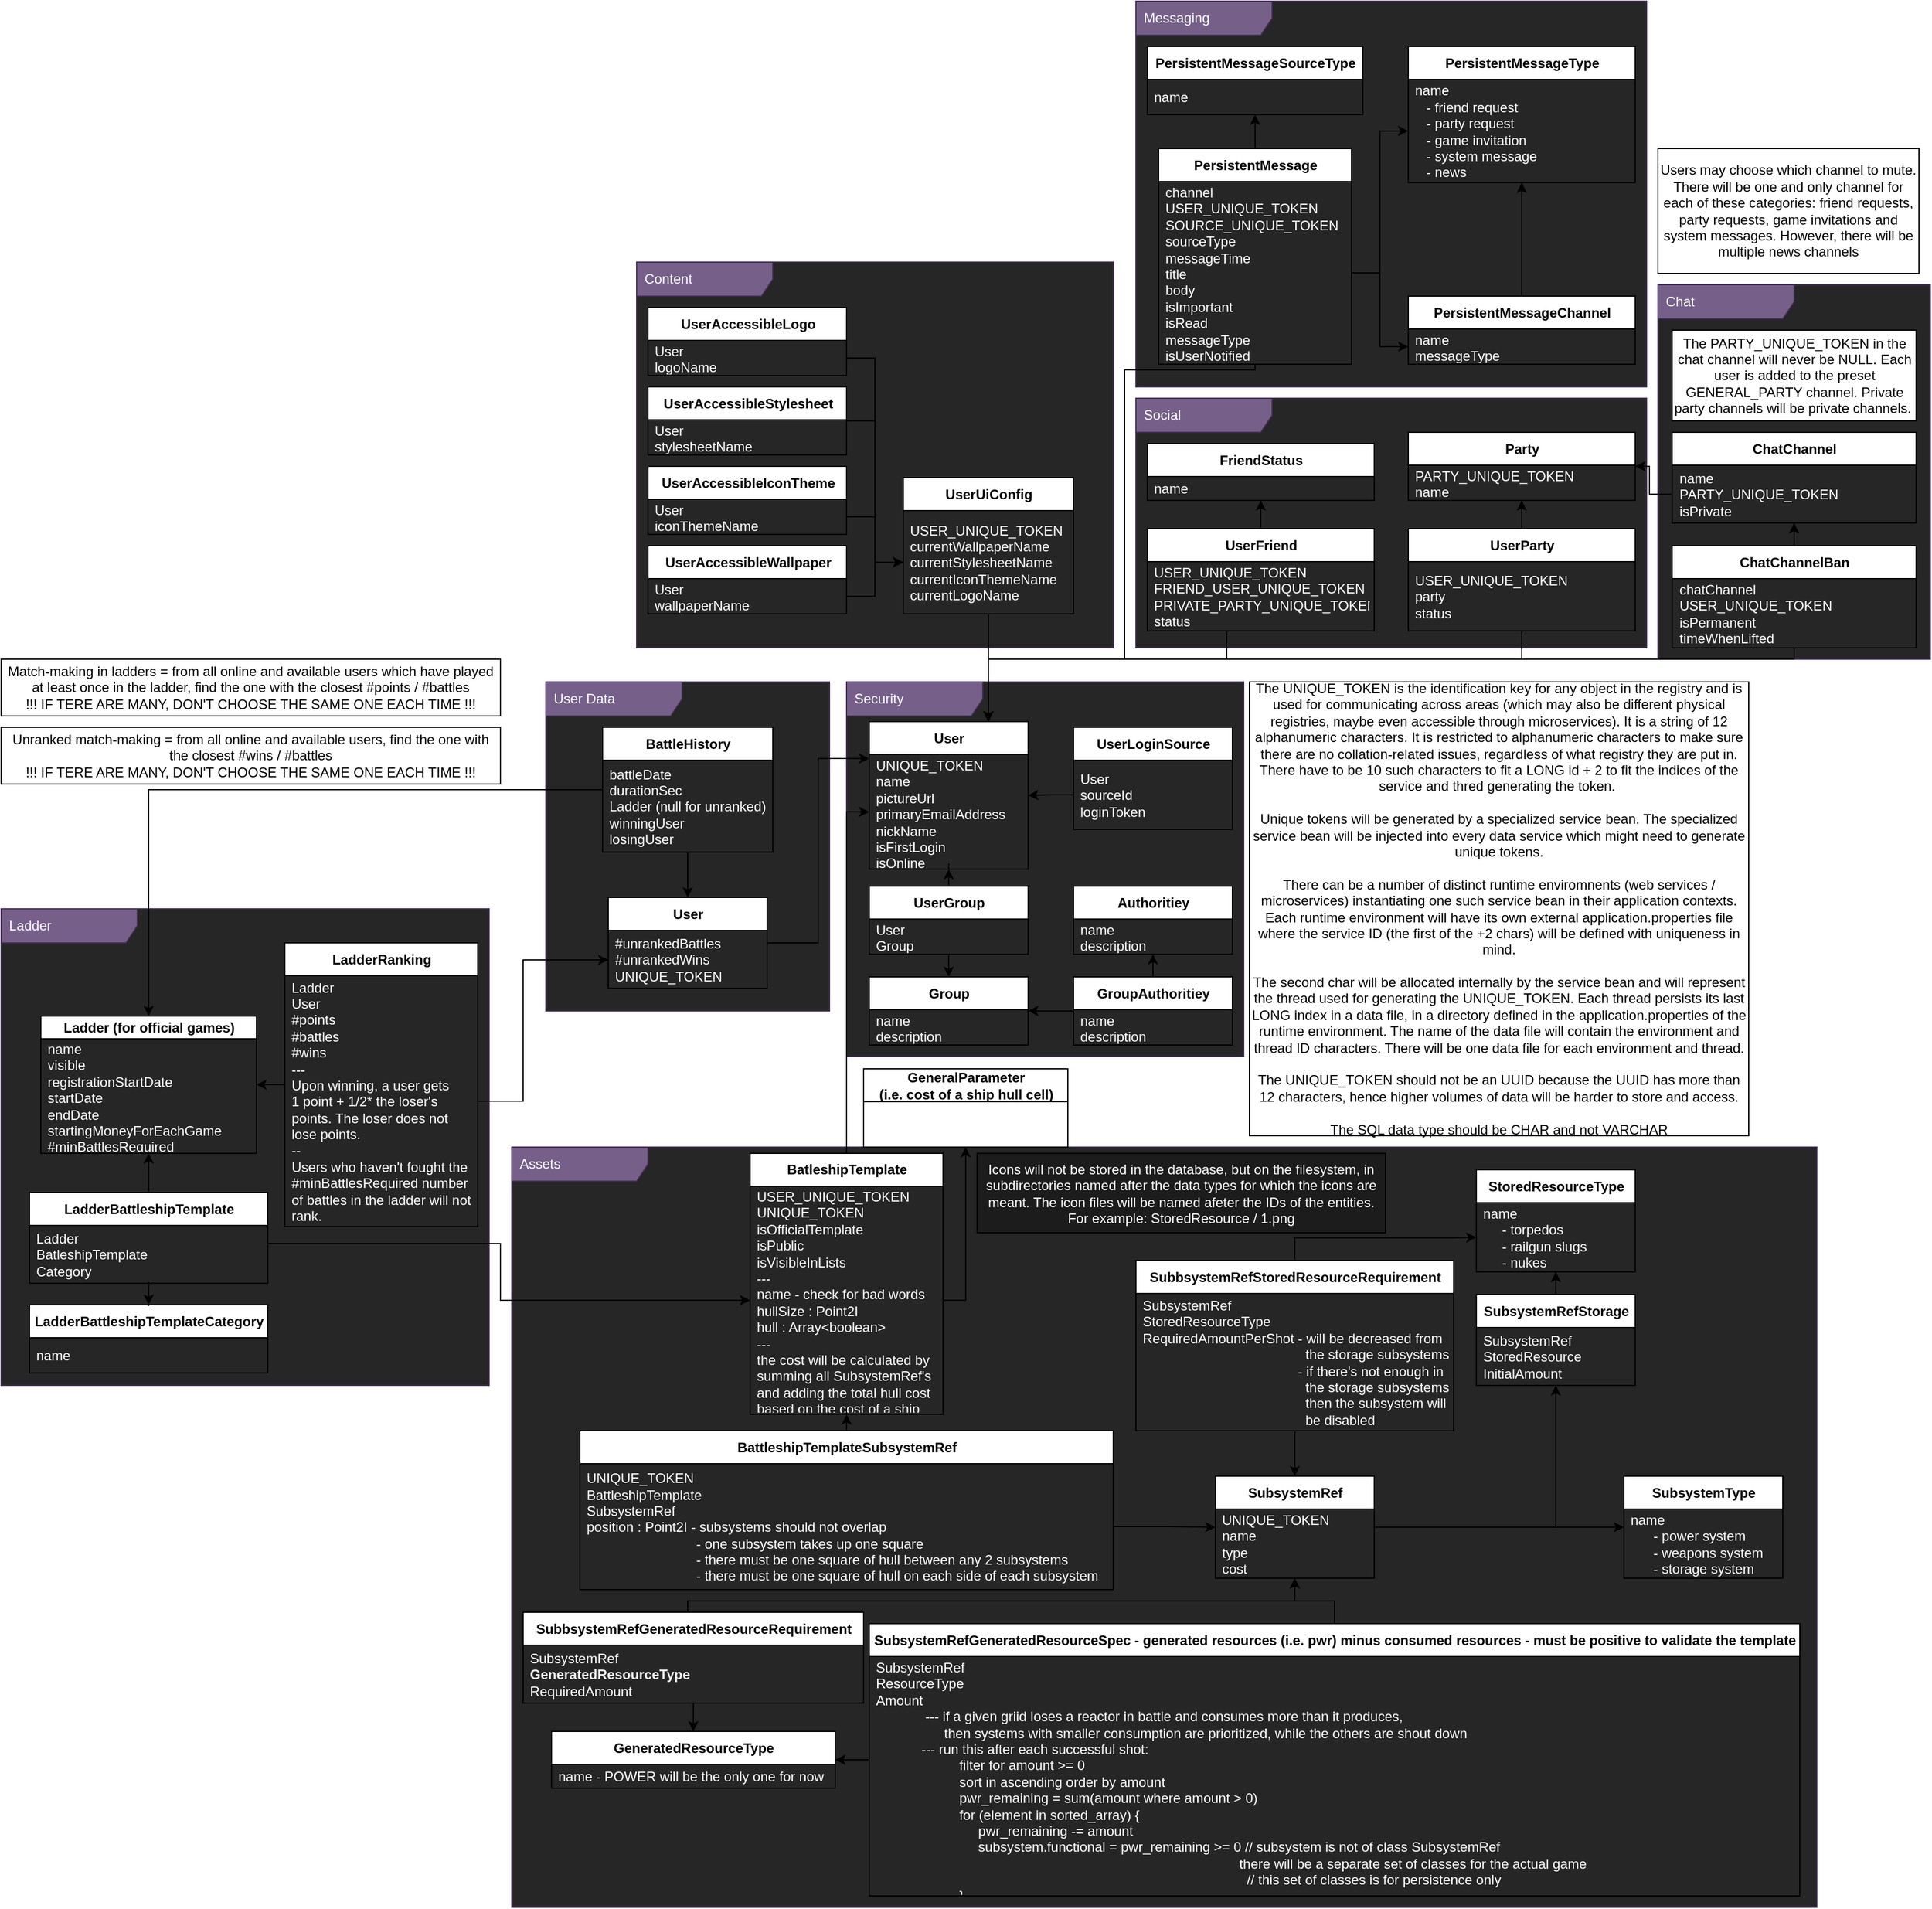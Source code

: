 <mxfile>
    <diagram id="Q96f5WNDCmfQpQFSebxe" name="Page-1">
        <mxGraphModel dx="989" dy="1702" grid="1" gridSize="10" guides="1" tooltips="1" connect="1" arrows="1" fold="1" page="1" pageScale="1" pageWidth="850" pageHeight="1100" math="0" shadow="0">
            <root>
                <mxCell id="0"/>
                <mxCell id="1" parent="0"/>
                <mxCell id="169" value="Chat" style="shape=umlFrame;whiteSpace=wrap;html=1;width=120;height=30;boundedLbl=1;verticalAlign=middle;align=left;spacingLeft=5;fillColor=#76608a;strokeColor=#432D57;fontColor=#ffffff;swimlaneFillColor=#262626;" parent="1" vertex="1">
                    <mxGeometry x="1460" y="-850" width="240" height="330" as="geometry"/>
                </mxCell>
                <mxCell id="156" value="Messaging" style="shape=umlFrame;whiteSpace=wrap;html=1;width=120;height=30;boundedLbl=1;verticalAlign=middle;align=left;spacingLeft=5;fillColor=#76608a;strokeColor=#432D57;fontColor=#ffffff;swimlaneFillColor=#262626;" parent="1" vertex="1">
                    <mxGeometry x="1000" y="-1100" width="450" height="340" as="geometry"/>
                </mxCell>
                <mxCell id="100" value="User Data" style="shape=umlFrame;whiteSpace=wrap;html=1;width=120;height=30;boundedLbl=1;verticalAlign=middle;align=left;spacingLeft=5;fillColor=#76608a;strokeColor=#432D57;fontColor=#ffffff;swimlaneFillColor=#262626;" parent="1" vertex="1">
                    <mxGeometry x="480" y="-500" width="250" height="290" as="geometry"/>
                </mxCell>
                <mxCell id="95" value="Assets" style="shape=umlFrame;whiteSpace=wrap;html=1;width=120;height=30;boundedLbl=1;verticalAlign=middle;align=left;spacingLeft=5;fillColor=#76608a;strokeColor=#432D57;fontColor=#ffffff;swimlaneFillColor=#262626;" parent="1" vertex="1">
                    <mxGeometry x="450" y="-90" width="1150" height="670" as="geometry"/>
                </mxCell>
                <mxCell id="89" value="Security" style="shape=umlFrame;whiteSpace=wrap;html=1;width=120;height=30;boundedLbl=1;verticalAlign=middle;align=left;spacingLeft=5;fillColor=#76608a;strokeColor=#432D57;fontColor=#ffffff;swimlaneFillColor=#262626;" parent="1" vertex="1">
                    <mxGeometry x="745" y="-500" width="350" height="330" as="geometry"/>
                </mxCell>
                <mxCell id="90" value="Ladder" style="shape=umlFrame;whiteSpace=wrap;html=1;width=120;height=30;boundedLbl=1;verticalAlign=middle;align=left;spacingLeft=5;fillColor=#76608a;strokeColor=#432D57;fontColor=#ffffff;swimlaneFillColor=#262626;" parent="1" vertex="1">
                    <mxGeometry y="-300" width="430" height="420" as="geometry"/>
                </mxCell>
                <mxCell id="105" style="edgeStyle=orthogonalEdgeStyle;rounded=0;orthogonalLoop=1;jettySize=auto;html=1;entryX=0;entryY=0.25;entryDx=0;entryDy=0;" parent="1" source="2" target="101" edge="1">
                    <mxGeometry relative="1" as="geometry"/>
                </mxCell>
                <mxCell id="2" value="User" style="swimlane;fontStyle=1;align=center;verticalAlign=middle;childLayout=stackLayout;horizontal=1;startSize=29;horizontalStack=0;resizeParent=1;resizeParentMax=0;resizeLast=0;collapsible=0;marginBottom=0;html=1;" parent="1" vertex="1">
                    <mxGeometry x="535" y="-310" width="140" height="80" as="geometry"/>
                </mxCell>
                <mxCell id="4" value="#unrankedBattles&lt;br&gt;#unrankedWins&lt;br&gt;UNIQUE_TOKEN" style="text;html=1;strokeColor=none;fillColor=none;align=left;verticalAlign=middle;spacingLeft=4;spacingRight=4;overflow=hidden;rotatable=0;points=[[0,0.5],[1,0.5]];portConstraint=eastwest;fontColor=#FFFFFF;" parent="2" vertex="1">
                    <mxGeometry y="29" width="140" height="51" as="geometry"/>
                </mxCell>
                <mxCell id="111" style="edgeStyle=orthogonalEdgeStyle;rounded=0;orthogonalLoop=1;jettySize=auto;html=1;" parent="1" source="9" target="102" edge="1">
                    <mxGeometry relative="1" as="geometry"/>
                </mxCell>
                <mxCell id="9" value="BatleshipTemplate" style="swimlane;fontStyle=1;align=center;verticalAlign=middle;childLayout=stackLayout;horizontal=1;startSize=29;horizontalStack=0;resizeParent=1;resizeParentMax=0;resizeLast=0;collapsible=0;marginBottom=0;html=1;" parent="1" vertex="1">
                    <mxGeometry x="660" y="-84.5" width="170" height="230" as="geometry"/>
                </mxCell>
                <mxCell id="10" value="USER_UNIQUE_TOKEN&lt;br&gt;UNIQUE_TOKEN&lt;br&gt;isOfficialTemplate&lt;br&gt;isPublic&lt;br&gt;isVisibleInLists&lt;br&gt;---&lt;br&gt;name - check for bad words&lt;br&gt;hullSize : Point2I&lt;br&gt;hull : Array&amp;lt;boolean&amp;gt;&lt;br&gt;---&lt;br&gt;the cost will be calculated by&lt;br&gt;summing all SubsystemRef's&lt;br&gt;and adding the total hull cost&lt;br&gt;based on the cost of a ship&lt;br&gt;hull cell, which is looked up in&lt;br&gt;the GeneralParameter table" style="text;html=1;strokeColor=none;fillColor=none;align=left;verticalAlign=middle;spacingLeft=4;spacingRight=4;overflow=hidden;rotatable=0;points=[[0,0.5],[1,0.5]];portConstraint=eastwest;fontColor=#FFFFFF;" parent="9" vertex="1">
                    <mxGeometry y="29" width="170" height="201" as="geometry"/>
                </mxCell>
                <mxCell id="27" style="edgeStyle=orthogonalEdgeStyle;rounded=0;orthogonalLoop=1;jettySize=auto;html=1;" parent="1" source="11" target="17" edge="1">
                    <mxGeometry relative="1" as="geometry"/>
                </mxCell>
                <mxCell id="37" style="edgeStyle=orthogonalEdgeStyle;rounded=0;orthogonalLoop=1;jettySize=auto;html=1;" parent="1" source="11" target="35" edge="1">
                    <mxGeometry relative="1" as="geometry"/>
                </mxCell>
                <mxCell id="11" value="SubsystemRef" style="swimlane;fontStyle=1;align=center;verticalAlign=middle;childLayout=stackLayout;horizontal=1;startSize=29;horizontalStack=0;resizeParent=1;resizeParentMax=0;resizeLast=0;collapsible=0;marginBottom=0;html=1;" parent="1" vertex="1">
                    <mxGeometry x="1070" y="200" width="140" height="90" as="geometry"/>
                </mxCell>
                <mxCell id="12" value="UNIQUE_TOKEN&lt;br&gt;name&lt;br&gt;type&lt;br&gt;cost" style="text;html=1;strokeColor=none;fillColor=none;align=left;verticalAlign=middle;spacingLeft=4;spacingRight=4;overflow=hidden;rotatable=0;points=[[0,0.5],[1,0.5]];portConstraint=eastwest;fontColor=#FFFFFF;" parent="11" vertex="1">
                    <mxGeometry y="29" width="140" height="61" as="geometry"/>
                </mxCell>
                <mxCell id="17" value="SubsystemType" style="swimlane;fontStyle=1;align=center;verticalAlign=middle;childLayout=stackLayout;horizontal=1;startSize=29;horizontalStack=0;resizeParent=1;resizeParentMax=0;resizeLast=0;collapsible=0;marginBottom=0;html=1;" parent="1" vertex="1">
                    <mxGeometry x="1430" y="200" width="140" height="90" as="geometry"/>
                </mxCell>
                <mxCell id="18" value="name&lt;br&gt;&amp;nbsp; &amp;nbsp; &amp;nbsp; - power system&lt;br&gt;&amp;nbsp; &amp;nbsp; &amp;nbsp; - weapons system&lt;br&gt;&amp;nbsp; &amp;nbsp; &amp;nbsp; - storage system" style="text;html=1;strokeColor=none;fillColor=none;align=left;verticalAlign=middle;spacingLeft=4;spacingRight=4;overflow=hidden;rotatable=0;points=[[0,0.5],[1,0.5]];portConstraint=eastwest;fontColor=#FFFFFF;" parent="17" vertex="1">
                    <mxGeometry y="29" width="140" height="61" as="geometry"/>
                </mxCell>
                <mxCell id="29" style="edgeStyle=orthogonalEdgeStyle;rounded=0;orthogonalLoop=1;jettySize=auto;html=1;" parent="1" source="19" target="21" edge="1">
                    <mxGeometry relative="1" as="geometry"/>
                </mxCell>
                <mxCell id="43" style="edgeStyle=orthogonalEdgeStyle;rounded=0;orthogonalLoop=1;jettySize=auto;html=1;" parent="1" source="19" target="11" edge="1">
                    <mxGeometry relative="1" as="geometry"/>
                </mxCell>
                <mxCell id="19" value="SubsystemRefGeneratedResourceSpec - generated resources (i.e. pwr) minus consumed resources - must be positive to validate the template" style="swimlane;fontStyle=1;align=center;verticalAlign=middle;childLayout=stackLayout;horizontal=1;startSize=29;horizontalStack=0;resizeParent=1;resizeParentMax=0;resizeLast=0;collapsible=0;marginBottom=0;html=1;" parent="1" vertex="1">
                    <mxGeometry x="765" y="330" width="820" height="240" as="geometry"/>
                </mxCell>
                <mxCell id="20" value="SubsystemRef&lt;br&gt;ResourceType&lt;br&gt;Amount&lt;br&gt;&amp;nbsp; &amp;nbsp; &amp;nbsp; &amp;nbsp; &amp;nbsp; &amp;nbsp; &amp;nbsp;--- if a given griid loses a reactor in battle and consumes more than it produces,&lt;br&gt;&amp;nbsp; &amp;nbsp; &amp;nbsp; &amp;nbsp; &amp;nbsp; &amp;nbsp; &amp;nbsp; &amp;nbsp; &amp;nbsp; then systems with smaller consumption are prioritized, while the others are shout down&lt;br&gt;&amp;nbsp; &amp;nbsp; &amp;nbsp; &amp;nbsp; &amp;nbsp; &amp;nbsp; --- run this after each successful shot:&lt;br&gt;&amp;nbsp; &amp;nbsp; &amp;nbsp; &amp;nbsp; &amp;nbsp; &amp;nbsp; &amp;nbsp; &amp;nbsp; &amp;nbsp; &amp;nbsp; &amp;nbsp; filter for amount &amp;gt;= 0&lt;br&gt;&amp;nbsp; &amp;nbsp; &amp;nbsp; &amp;nbsp; &amp;nbsp; &amp;nbsp; &amp;nbsp; &amp;nbsp; &amp;nbsp; &amp;nbsp; &amp;nbsp; sort in ascending order by amount&lt;br&gt;&amp;nbsp; &amp;nbsp; &amp;nbsp; &amp;nbsp; &amp;nbsp; &amp;nbsp; &amp;nbsp; &amp;nbsp; &amp;nbsp; &amp;nbsp; &amp;nbsp; pwr_remaining = sum(amount where amount &amp;gt; 0)&lt;br&gt;&amp;nbsp; &amp;nbsp; &amp;nbsp; &amp;nbsp; &amp;nbsp; &amp;nbsp; &amp;nbsp; &amp;nbsp; &amp;nbsp; &amp;nbsp; &amp;nbsp; for (element in sorted_array) {&lt;br&gt;&amp;nbsp; &amp;nbsp; &amp;nbsp; &amp;nbsp; &amp;nbsp; &amp;nbsp; &amp;nbsp; &amp;nbsp; &amp;nbsp; &amp;nbsp; &amp;nbsp; &amp;nbsp; &amp;nbsp; &amp;nbsp;pwr_remaining -= amount&lt;br&gt;&amp;nbsp; &amp;nbsp; &amp;nbsp; &amp;nbsp; &amp;nbsp; &amp;nbsp; &amp;nbsp; &amp;nbsp; &amp;nbsp; &amp;nbsp; &amp;nbsp; &amp;nbsp; &amp;nbsp; &amp;nbsp;subsystem.functional = pwr_remaining &amp;gt;= 0 // subsystem is not of class SubsystemRef&lt;br&gt;&amp;nbsp; &amp;nbsp; &amp;nbsp; &amp;nbsp; &amp;nbsp; &amp;nbsp; &amp;nbsp; &amp;nbsp; &amp;nbsp; &amp;nbsp; &amp;nbsp; &amp;nbsp; &amp;nbsp; &amp;nbsp; &amp;nbsp; &amp;nbsp; &amp;nbsp; &amp;nbsp; &amp;nbsp; &amp;nbsp; &amp;nbsp; &amp;nbsp; &amp;nbsp; &amp;nbsp; &amp;nbsp; &amp;nbsp; &amp;nbsp; &amp;nbsp; &amp;nbsp; &amp;nbsp; &amp;nbsp; &amp;nbsp; &amp;nbsp; &amp;nbsp; &amp;nbsp; &amp;nbsp; &amp;nbsp; &amp;nbsp; &amp;nbsp; &amp;nbsp; &amp;nbsp; &amp;nbsp; &amp;nbsp; &amp;nbsp; &amp;nbsp; &amp;nbsp; &amp;nbsp; &amp;nbsp;   there will be a separate set of classes for the actual game&lt;br&gt;&amp;nbsp; &amp;nbsp; &amp;nbsp; &amp;nbsp; &amp;nbsp; &amp;nbsp; &amp;nbsp; &amp;nbsp; &amp;nbsp; &amp;nbsp; &amp;nbsp; &amp;nbsp; &amp;nbsp; &amp;nbsp; &amp;nbsp; &amp;nbsp; &amp;nbsp; &amp;nbsp; &amp;nbsp; &amp;nbsp; &amp;nbsp; &amp;nbsp; &amp;nbsp; &amp;nbsp; &amp;nbsp; &amp;nbsp; &amp;nbsp; &amp;nbsp; &amp;nbsp; &amp;nbsp; &amp;nbsp; &amp;nbsp; &amp;nbsp; &amp;nbsp; &amp;nbsp; &amp;nbsp; &amp;nbsp; &amp;nbsp; &amp;nbsp; &amp;nbsp; &amp;nbsp; &amp;nbsp; &amp;nbsp; &amp;nbsp; &amp;nbsp; &amp;nbsp; &amp;nbsp; &amp;nbsp; &amp;nbsp; // this set of classes is for persistence only&lt;br&gt;&amp;nbsp; &amp;nbsp; &amp;nbsp; &amp;nbsp; &amp;nbsp; &amp;nbsp; &amp;nbsp; &amp;nbsp; &amp;nbsp; &amp;nbsp; &amp;nbsp; }" style="text;html=1;strokeColor=none;fillColor=none;align=left;verticalAlign=middle;spacingLeft=4;spacingRight=4;overflow=hidden;rotatable=0;points=[[0,0.5],[1,0.5]];portConstraint=eastwest;fontColor=#FFFFFF;" parent="19" vertex="1">
                    <mxGeometry y="29" width="820" height="211" as="geometry"/>
                </mxCell>
                <mxCell id="21" value="GeneratedResourceType" style="swimlane;fontStyle=1;align=center;verticalAlign=middle;childLayout=stackLayout;horizontal=1;startSize=29;horizontalStack=0;resizeParent=1;resizeParentMax=0;resizeLast=0;collapsible=0;marginBottom=0;html=1;" parent="1" vertex="1">
                    <mxGeometry x="485" y="425" width="250" height="50" as="geometry"/>
                </mxCell>
                <mxCell id="22" value="name - POWER will be the only one for now" style="text;html=1;strokeColor=none;fillColor=none;align=left;verticalAlign=middle;spacingLeft=4;spacingRight=4;overflow=hidden;rotatable=0;points=[[0,0.5],[1,0.5]];portConstraint=eastwest;fontColor=#FFFFFF;" parent="21" vertex="1">
                    <mxGeometry y="29" width="250" height="21" as="geometry"/>
                </mxCell>
                <mxCell id="34" style="edgeStyle=orthogonalEdgeStyle;rounded=0;orthogonalLoop=1;jettySize=auto;html=1;" parent="1" source="23" target="9" edge="1">
                    <mxGeometry relative="1" as="geometry"/>
                </mxCell>
                <mxCell id="23" value="BattleshipTemplateSubsystemRef" style="swimlane;fontStyle=1;align=center;verticalAlign=middle;childLayout=stackLayout;horizontal=1;startSize=29;horizontalStack=0;resizeParent=1;resizeParentMax=0;resizeLast=0;collapsible=0;marginBottom=0;html=1;" parent="1" vertex="1">
                    <mxGeometry x="510" y="160" width="470" height="140" as="geometry"/>
                </mxCell>
                <mxCell id="24" value="UNIQUE_TOKEN&lt;br&gt;BattleshipTemplate&lt;br&gt;SubsystemRef&lt;br&gt;position : Point2I - subsystems should not overlap&lt;br&gt;&amp;nbsp; &amp;nbsp; &amp;nbsp; &amp;nbsp; &amp;nbsp; &amp;nbsp; &amp;nbsp; &amp;nbsp; &amp;nbsp; &amp;nbsp; &amp;nbsp; &amp;nbsp; &amp;nbsp; &amp;nbsp; &amp;nbsp;- one subsystem takes up one square&lt;br&gt;&amp;nbsp; &amp;nbsp; &amp;nbsp; &amp;nbsp; &amp;nbsp; &amp;nbsp; &amp;nbsp; &amp;nbsp; &amp;nbsp; &amp;nbsp; &amp;nbsp; &amp;nbsp; &amp;nbsp; &amp;nbsp; &amp;nbsp;- there must be one square of hull between any 2 subsystems&lt;br&gt;&amp;nbsp; &amp;nbsp; &amp;nbsp; &amp;nbsp; &amp;nbsp; &amp;nbsp; &amp;nbsp; &amp;nbsp; &amp;nbsp; &amp;nbsp; &amp;nbsp; &amp;nbsp; &amp;nbsp; &amp;nbsp; &amp;nbsp;- there must be one square of hull on each side of each subsystem" style="text;html=1;strokeColor=none;fillColor=none;align=left;verticalAlign=middle;spacingLeft=4;spacingRight=4;overflow=hidden;rotatable=0;points=[[0,0.5],[1,0.5]];portConstraint=eastwest;fontColor=#FFFFFF;" parent="23" vertex="1">
                    <mxGeometry y="29" width="470" height="111" as="geometry"/>
                </mxCell>
                <mxCell id="25" style="edgeStyle=orthogonalEdgeStyle;rounded=0;orthogonalLoop=1;jettySize=auto;html=1;" parent="1" source="24" target="11" edge="1">
                    <mxGeometry relative="1" as="geometry"/>
                </mxCell>
                <mxCell id="40" style="edgeStyle=orthogonalEdgeStyle;rounded=0;orthogonalLoop=1;jettySize=auto;html=1;" parent="1" source="35" target="38" edge="1">
                    <mxGeometry relative="1" as="geometry"/>
                </mxCell>
                <mxCell id="35" value="SubsystemRefStorage" style="swimlane;fontStyle=1;align=center;verticalAlign=middle;childLayout=stackLayout;horizontal=1;startSize=29;horizontalStack=0;resizeParent=1;resizeParentMax=0;resizeLast=0;collapsible=0;marginBottom=0;html=1;" parent="1" vertex="1">
                    <mxGeometry x="1300" y="40" width="140" height="80" as="geometry"/>
                </mxCell>
                <mxCell id="36" value="SubsystemRef&lt;br&gt;StoredResource&lt;br&gt;InitialAmount" style="text;html=1;strokeColor=none;fillColor=none;align=left;verticalAlign=middle;spacingLeft=4;spacingRight=4;overflow=hidden;rotatable=0;points=[[0,0.5],[1,0.5]];portConstraint=eastwest;fontColor=#FFFFFF;" parent="35" vertex="1">
                    <mxGeometry y="29" width="140" height="51" as="geometry"/>
                </mxCell>
                <mxCell id="38" value="StoredResourceType" style="swimlane;fontStyle=1;align=center;verticalAlign=middle;childLayout=stackLayout;horizontal=1;startSize=29;horizontalStack=0;resizeParent=1;resizeParentMax=0;resizeLast=0;collapsible=0;marginBottom=0;html=1;" parent="1" vertex="1">
                    <mxGeometry x="1300" y="-70" width="140" height="90" as="geometry"/>
                </mxCell>
                <mxCell id="39" value="name&lt;br&gt;&amp;nbsp; &amp;nbsp; &amp;nbsp;- torpedos&lt;br&gt;&amp;nbsp; &amp;nbsp; &amp;nbsp;- railgun slugs&lt;br&gt;&amp;nbsp; &amp;nbsp; &amp;nbsp;- nukes" style="text;html=1;strokeColor=none;fillColor=none;align=left;verticalAlign=middle;spacingLeft=4;spacingRight=4;overflow=hidden;rotatable=0;points=[[0,0.5],[1,0.5]];portConstraint=eastwest;fontColor=#FFFFFF;" parent="38" vertex="1">
                    <mxGeometry y="29" width="140" height="61" as="geometry"/>
                </mxCell>
                <mxCell id="48" style="edgeStyle=orthogonalEdgeStyle;rounded=0;orthogonalLoop=1;jettySize=auto;html=1;" parent="1" source="41" target="11" edge="1">
                    <mxGeometry relative="1" as="geometry"/>
                </mxCell>
                <mxCell id="119" style="edgeStyle=orthogonalEdgeStyle;rounded=0;orthogonalLoop=1;jettySize=auto;html=1;entryX=0;entryY=0.5;entryDx=0;entryDy=0;" parent="1" source="41" target="39" edge="1">
                    <mxGeometry relative="1" as="geometry">
                        <Array as="points">
                            <mxPoint x="1140" y="-10"/>
                            <mxPoint x="1280" y="-10"/>
                        </Array>
                    </mxGeometry>
                </mxCell>
                <mxCell id="41" value="SubbsystemRefStoredResourceRequirement" style="swimlane;fontStyle=1;align=center;verticalAlign=middle;childLayout=stackLayout;horizontal=1;startSize=29;horizontalStack=0;resizeParent=1;resizeParentMax=0;resizeLast=0;collapsible=0;marginBottom=0;html=1;" parent="1" vertex="1">
                    <mxGeometry x="1000" y="10" width="280" height="150" as="geometry"/>
                </mxCell>
                <mxCell id="42" value="SubsystemRef&lt;br&gt;StoredResourceType&lt;br&gt;RequiredAmountPerShot - will be decreased from&lt;br&gt;&amp;nbsp; &amp;nbsp; &amp;nbsp; &amp;nbsp; &amp;nbsp; &amp;nbsp; &amp;nbsp; &amp;nbsp; &amp;nbsp; &amp;nbsp; &amp;nbsp; &amp;nbsp; &amp;nbsp; &amp;nbsp; &amp;nbsp; &amp;nbsp; &amp;nbsp; &amp;nbsp; &amp;nbsp; &amp;nbsp; &amp;nbsp; &amp;nbsp;the storage subsystems&lt;br&gt;&amp;nbsp; &amp;nbsp; &amp;nbsp; &amp;nbsp; &amp;nbsp; &amp;nbsp; &amp;nbsp; &amp;nbsp; &amp;nbsp; &amp;nbsp; &amp;nbsp; &amp;nbsp; &amp;nbsp; &amp;nbsp; &amp;nbsp; &amp;nbsp; &amp;nbsp; &amp;nbsp; &amp;nbsp; &amp;nbsp; &amp;nbsp;- if there's not enough in&lt;br&gt;&amp;nbsp; &amp;nbsp; &amp;nbsp; &amp;nbsp; &amp;nbsp; &amp;nbsp; &amp;nbsp; &amp;nbsp; &amp;nbsp; &amp;nbsp; &amp;nbsp; &amp;nbsp; &amp;nbsp; &amp;nbsp; &amp;nbsp; &amp;nbsp; &amp;nbsp; &amp;nbsp; &amp;nbsp; &amp;nbsp; &amp;nbsp; &amp;nbsp;the storage subsystems,&lt;br&gt;&amp;nbsp; &amp;nbsp; &amp;nbsp; &amp;nbsp; &amp;nbsp; &amp;nbsp; &amp;nbsp; &amp;nbsp; &amp;nbsp; &amp;nbsp; &amp;nbsp; &amp;nbsp; &amp;nbsp; &amp;nbsp; &amp;nbsp; &amp;nbsp; &amp;nbsp; &amp;nbsp; &amp;nbsp; &amp;nbsp; &amp;nbsp; &amp;nbsp;then the subsystem will&lt;br&gt;&amp;nbsp; &amp;nbsp; &amp;nbsp; &amp;nbsp; &amp;nbsp; &amp;nbsp; &amp;nbsp; &amp;nbsp; &amp;nbsp; &amp;nbsp; &amp;nbsp; &amp;nbsp; &amp;nbsp; &amp;nbsp; &amp;nbsp; &amp;nbsp; &amp;nbsp; &amp;nbsp; &amp;nbsp; &amp;nbsp; &amp;nbsp; &amp;nbsp;be disabled" style="text;html=1;strokeColor=none;fillColor=none;align=left;verticalAlign=middle;spacingLeft=4;spacingRight=4;overflow=hidden;rotatable=0;points=[[0,0.5],[1,0.5]];portConstraint=eastwest;fontColor=#FFFFFF;" parent="41" vertex="1">
                    <mxGeometry y="29" width="280" height="121" as="geometry"/>
                </mxCell>
                <mxCell id="49" value="Icons will not be stored in the database, but on the filesystem, in subdirectories named after the data types for which the icons are meant. The icon files will be named afeter the IDs of the entities. For example: StoredResource / 1.png" style="rounded=0;whiteSpace=wrap;html=1;fillColor=#1C1C1C;fontColor=#FFFFFF;" parent="1" vertex="1">
                    <mxGeometry x="860" y="-84.5" width="360" height="70" as="geometry"/>
                </mxCell>
                <mxCell id="51" value="GeneralParameter&lt;br&gt;(i.e. cost of a ship hull cell)" style="swimlane;fontStyle=1;align=center;verticalAlign=middle;childLayout=stackLayout;horizontal=1;startSize=29;horizontalStack=0;resizeParent=1;resizeParentMax=0;resizeLast=0;collapsible=0;marginBottom=0;html=1;" parent="1" vertex="1">
                    <mxGeometry x="760" y="-159" width="180" height="69" as="geometry"/>
                </mxCell>
                <mxCell id="52" value="name&lt;br&gt;value" style="text;html=1;strokeColor=none;fillColor=none;align=left;verticalAlign=middle;spacingLeft=4;spacingRight=4;overflow=hidden;rotatable=0;points=[[0,0.5],[1,0.5]];portConstraint=eastwest;fontColor=#FFFFFF;" parent="51" vertex="1">
                    <mxGeometry y="29" width="180" height="40" as="geometry"/>
                </mxCell>
                <mxCell id="53" style="edgeStyle=orthogonalEdgeStyle;rounded=0;orthogonalLoop=1;jettySize=auto;html=1;" parent="1" source="10" target="51" edge="1">
                    <mxGeometry relative="1" as="geometry"/>
                </mxCell>
                <mxCell id="54" value="Ladder (for official games)" style="swimlane;fontStyle=1;align=center;verticalAlign=middle;childLayout=stackLayout;horizontal=1;startSize=20;horizontalStack=0;resizeParent=1;resizeParentMax=0;resizeLast=0;collapsible=0;marginBottom=0;html=1;" parent="1" vertex="1">
                    <mxGeometry x="35" y="-205.5" width="190" height="121" as="geometry"/>
                </mxCell>
                <mxCell id="55" value="name&lt;br&gt;visible&lt;br&gt;registrationStartDate&lt;br&gt;startDate&lt;br&gt;endDate&lt;br&gt;startingMoneyForEachGame&lt;br&gt;#minBattlesRequired" style="text;html=1;strokeColor=none;fillColor=none;align=left;verticalAlign=middle;spacingLeft=4;spacingRight=4;overflow=hidden;rotatable=0;points=[[0,0.5],[1,0.5]];portConstraint=eastwest;fontColor=#FFFFFF;" parent="54" vertex="1">
                    <mxGeometry y="20" width="190" height="101" as="geometry"/>
                </mxCell>
                <mxCell id="58" style="edgeStyle=orthogonalEdgeStyle;rounded=0;orthogonalLoop=1;jettySize=auto;html=1;" parent="1" source="56" target="54" edge="1">
                    <mxGeometry relative="1" as="geometry"/>
                </mxCell>
                <mxCell id="56" value="LadderRanking" style="swimlane;fontStyle=1;align=center;verticalAlign=middle;childLayout=stackLayout;horizontal=1;startSize=29;horizontalStack=0;resizeParent=1;resizeParentMax=0;resizeLast=0;collapsible=0;marginBottom=0;html=1;" parent="1" vertex="1">
                    <mxGeometry x="250" y="-270" width="170" height="250" as="geometry"/>
                </mxCell>
                <mxCell id="57" value="Ladder&lt;br&gt;User&lt;br&gt;#points&lt;br&gt;#battles&lt;br&gt;#wins&lt;br&gt;---&lt;br&gt;Upon winning, a user gets&lt;br&gt;1 point + 1/2* the loser's&lt;br&gt;points. The loser does not&lt;br&gt;lose points.&amp;nbsp;&lt;br&gt;--&lt;br&gt;Users who haven't fought the&lt;br&gt;#minBattlesRequired number&lt;br&gt;of battles in the ladder will not&lt;br&gt;rank." style="text;html=1;strokeColor=none;fillColor=none;align=left;verticalAlign=middle;spacingLeft=4;spacingRight=4;overflow=hidden;rotatable=0;points=[[0,0.5],[1,0.5]];portConstraint=eastwest;fontColor=#FFFFFF;" parent="56" vertex="1">
                    <mxGeometry y="29" width="170" height="221" as="geometry"/>
                </mxCell>
                <mxCell id="60" style="edgeStyle=orthogonalEdgeStyle;rounded=0;orthogonalLoop=1;jettySize=auto;html=1;" parent="1" source="57" target="2" edge="1">
                    <mxGeometry relative="1" as="geometry">
                        <Array as="points">
                            <mxPoint x="460" y="-130"/>
                            <mxPoint x="460" y="-255"/>
                        </Array>
                    </mxGeometry>
                </mxCell>
                <mxCell id="61" value="LadderBattleshipTemplateCategory" style="swimlane;fontStyle=1;align=center;verticalAlign=middle;childLayout=stackLayout;horizontal=1;startSize=29;horizontalStack=0;resizeParent=1;resizeParentMax=0;resizeLast=0;collapsible=0;marginBottom=0;html=1;" parent="1" vertex="1">
                    <mxGeometry x="25" y="49" width="210" height="60" as="geometry"/>
                </mxCell>
                <mxCell id="62" value="name" style="text;html=1;strokeColor=none;fillColor=none;align=left;verticalAlign=middle;spacingLeft=4;spacingRight=4;overflow=hidden;rotatable=0;points=[[0,0.5],[1,0.5]];portConstraint=eastwest;fontColor=#FFFFFF;" parent="61" vertex="1">
                    <mxGeometry y="29" width="210" height="31" as="geometry"/>
                </mxCell>
                <mxCell id="66" style="edgeStyle=orthogonalEdgeStyle;rounded=0;orthogonalLoop=1;jettySize=auto;html=1;" parent="1" source="63" target="54" edge="1">
                    <mxGeometry relative="1" as="geometry"/>
                </mxCell>
                <mxCell id="67" style="edgeStyle=orthogonalEdgeStyle;rounded=0;orthogonalLoop=1;jettySize=auto;html=1;" parent="1" source="63" target="61" edge="1">
                    <mxGeometry relative="1" as="geometry"/>
                </mxCell>
                <mxCell id="63" value="LadderBattleshipTemplate" style="swimlane;fontStyle=1;align=center;verticalAlign=middle;childLayout=stackLayout;horizontal=1;startSize=29;horizontalStack=0;resizeParent=1;resizeParentMax=0;resizeLast=0;collapsible=0;marginBottom=0;html=1;" parent="1" vertex="1">
                    <mxGeometry x="25" y="-50" width="210" height="80" as="geometry"/>
                </mxCell>
                <mxCell id="64" value="Ladder&lt;br&gt;BatleshipTemplate&lt;br&gt;Category" style="text;html=1;strokeColor=none;fillColor=none;align=left;verticalAlign=middle;spacingLeft=4;spacingRight=4;overflow=hidden;rotatable=0;points=[[0,0.5],[1,0.5]];portConstraint=eastwest;fontColor=#FFFFFF;" parent="63" vertex="1">
                    <mxGeometry y="29" width="210" height="51" as="geometry"/>
                </mxCell>
                <mxCell id="65" style="edgeStyle=orthogonalEdgeStyle;rounded=0;orthogonalLoop=1;jettySize=auto;html=1;" parent="1" source="64" target="9" edge="1">
                    <mxGeometry relative="1" as="geometry">
                        <Array as="points">
                            <mxPoint x="440" y="-5"/>
                            <mxPoint x="440" y="45"/>
                        </Array>
                    </mxGeometry>
                </mxCell>
                <mxCell id="68" value="Match-making in ladders = from all online and available users which have played at least once in the ladder, find the one with the closest #points / #battles&lt;br&gt;!!! IF TERE ARE MANY, DON'T CHOOSE THE SAME ONE EACH TIME !!!" style="rounded=0;whiteSpace=wrap;html=1;" parent="1" vertex="1">
                    <mxGeometry y="-520" width="440" height="50" as="geometry"/>
                </mxCell>
                <mxCell id="69" value="Unranked match-making = from all online and available users, find the one with the closest #wins / #battles&lt;br&gt;!!! IF TERE ARE MANY, DON'T CHOOSE THE SAME ONE EACH TIME !!!" style="rounded=0;whiteSpace=wrap;html=1;" parent="1" vertex="1">
                    <mxGeometry y="-460" width="440" height="50" as="geometry"/>
                </mxCell>
                <mxCell id="74" style="edgeStyle=orthogonalEdgeStyle;rounded=0;orthogonalLoop=1;jettySize=auto;html=1;" parent="1" source="72" target="2" edge="1">
                    <mxGeometry relative="1" as="geometry"/>
                </mxCell>
                <mxCell id="75" style="edgeStyle=orthogonalEdgeStyle;rounded=0;orthogonalLoop=1;jettySize=auto;html=1;entryX=0.5;entryY=0;entryDx=0;entryDy=0;" parent="1" source="72" target="54" edge="1">
                    <mxGeometry relative="1" as="geometry"/>
                </mxCell>
                <mxCell id="72" value="BattleHistory" style="swimlane;fontStyle=1;align=center;verticalAlign=middle;childLayout=stackLayout;horizontal=1;startSize=29;horizontalStack=0;resizeParent=1;resizeParentMax=0;resizeLast=0;collapsible=0;marginBottom=0;html=1;" parent="1" vertex="1">
                    <mxGeometry x="530" y="-460" width="150" height="110" as="geometry"/>
                </mxCell>
                <mxCell id="73" value="battleDate&lt;br&gt;durationSec&lt;br&gt;Ladder (null for unranked)&lt;br&gt;winningUser&lt;br&gt;losingUser" style="text;html=1;strokeColor=none;fillColor=none;align=left;verticalAlign=middle;spacingLeft=4;spacingRight=4;overflow=hidden;rotatable=0;points=[[0,0.5],[1,0.5]];portConstraint=eastwest;fontColor=#FFFFFF;" parent="72" vertex="1">
                    <mxGeometry y="29" width="150" height="81" as="geometry"/>
                </mxCell>
                <mxCell id="76" value="Group" style="swimlane;fontStyle=1;align=center;verticalAlign=middle;childLayout=stackLayout;horizontal=1;startSize=29;horizontalStack=0;resizeParent=1;resizeParentMax=0;resizeLast=0;collapsible=0;marginBottom=0;html=1;" parent="1" vertex="1">
                    <mxGeometry x="765" y="-240" width="140" height="60" as="geometry"/>
                </mxCell>
                <mxCell id="77" value="name&lt;br&gt;description" style="text;html=1;strokeColor=none;fillColor=none;align=left;verticalAlign=middle;spacingLeft=4;spacingRight=4;overflow=hidden;rotatable=0;points=[[0,0.5],[1,0.5]];portConstraint=eastwest;fontColor=#FFFFFF;" parent="76" vertex="1">
                    <mxGeometry y="29" width="140" height="31" as="geometry"/>
                </mxCell>
                <mxCell id="86" style="edgeStyle=orthogonalEdgeStyle;rounded=0;orthogonalLoop=1;jettySize=auto;html=1;" parent="1" source="78" target="76" edge="1">
                    <mxGeometry relative="1" as="geometry"/>
                </mxCell>
                <mxCell id="108" style="edgeStyle=orthogonalEdgeStyle;rounded=0;orthogonalLoop=1;jettySize=auto;html=1;" parent="1" source="78" target="101" edge="1">
                    <mxGeometry relative="1" as="geometry"/>
                </mxCell>
                <mxCell id="78" value="UserGroup" style="swimlane;fontStyle=1;align=center;verticalAlign=middle;childLayout=stackLayout;horizontal=1;startSize=29;horizontalStack=0;resizeParent=1;resizeParentMax=0;resizeLast=0;collapsible=0;marginBottom=0;html=1;" parent="1" vertex="1">
                    <mxGeometry x="765" y="-320" width="140" height="60" as="geometry"/>
                </mxCell>
                <mxCell id="79" value="User&lt;br&gt;Group" style="text;html=1;strokeColor=none;fillColor=none;align=left;verticalAlign=middle;spacingLeft=4;spacingRight=4;overflow=hidden;rotatable=0;points=[[0,0.5],[1,0.5]];portConstraint=eastwest;fontColor=#FFFFFF;" parent="78" vertex="1">
                    <mxGeometry y="29" width="140" height="31" as="geometry"/>
                </mxCell>
                <mxCell id="82" value="Authoritiey" style="swimlane;fontStyle=1;align=center;verticalAlign=middle;childLayout=stackLayout;horizontal=1;startSize=29;horizontalStack=0;resizeParent=1;resizeParentMax=0;resizeLast=0;collapsible=0;marginBottom=0;html=1;" parent="1" vertex="1">
                    <mxGeometry x="945" y="-320" width="140" height="60" as="geometry"/>
                </mxCell>
                <mxCell id="83" value="name&lt;br&gt;description" style="text;html=1;strokeColor=none;fillColor=none;align=left;verticalAlign=middle;spacingLeft=4;spacingRight=4;overflow=hidden;rotatable=0;points=[[0,0.5],[1,0.5]];portConstraint=eastwest;fontColor=#FFFFFF;" parent="82" vertex="1">
                    <mxGeometry y="29" width="140" height="31" as="geometry"/>
                </mxCell>
                <mxCell id="88" style="edgeStyle=orthogonalEdgeStyle;rounded=0;orthogonalLoop=1;jettySize=auto;html=1;" parent="1" source="84" target="82" edge="1">
                    <mxGeometry relative="1" as="geometry"/>
                </mxCell>
                <mxCell id="107" style="edgeStyle=orthogonalEdgeStyle;rounded=0;orthogonalLoop=1;jettySize=auto;html=1;" parent="1" source="84" target="76" edge="1">
                    <mxGeometry relative="1" as="geometry"/>
                </mxCell>
                <mxCell id="84" value="GroupAuthoritiey" style="swimlane;fontStyle=1;align=center;verticalAlign=middle;childLayout=stackLayout;horizontal=1;startSize=29;horizontalStack=0;resizeParent=1;resizeParentMax=0;resizeLast=0;collapsible=0;marginBottom=0;html=1;" parent="1" vertex="1">
                    <mxGeometry x="945" y="-240" width="140" height="60" as="geometry"/>
                </mxCell>
                <mxCell id="85" value="name&lt;br&gt;description" style="text;html=1;strokeColor=none;fillColor=none;align=left;verticalAlign=middle;spacingLeft=4;spacingRight=4;overflow=hidden;rotatable=0;points=[[0,0.5],[1,0.5]];portConstraint=eastwest;fontColor=#FFFFFF;" parent="84" vertex="1">
                    <mxGeometry y="29" width="140" height="31" as="geometry"/>
                </mxCell>
                <mxCell id="91" value="UserLoginSource" style="swimlane;fontStyle=1;align=center;verticalAlign=middle;childLayout=stackLayout;horizontal=1;startSize=29;horizontalStack=0;resizeParent=1;resizeParentMax=0;resizeLast=0;collapsible=0;marginBottom=0;html=1;" parent="1" vertex="1">
                    <mxGeometry x="945" y="-460" width="140" height="90" as="geometry"/>
                </mxCell>
                <mxCell id="92" value="User&lt;br&gt;sourceId&lt;br&gt;loginToken" style="text;html=1;strokeColor=none;fillColor=none;align=left;verticalAlign=middle;spacingLeft=4;spacingRight=4;overflow=hidden;rotatable=0;points=[[0,0.5],[1,0.5]];portConstraint=eastwest;fontColor=#FFFFFF;" parent="91" vertex="1">
                    <mxGeometry y="29" width="140" height="61" as="geometry"/>
                </mxCell>
                <mxCell id="101" value="User" style="swimlane;fontStyle=1;align=center;verticalAlign=middle;childLayout=stackLayout;horizontal=1;startSize=29;horizontalStack=0;resizeParent=1;resizeParentMax=0;resizeLast=0;collapsible=0;marginBottom=0;html=1;" parent="1" vertex="1">
                    <mxGeometry x="765" y="-465" width="140" height="130" as="geometry"/>
                </mxCell>
                <mxCell id="102" value="UNIQUE_TOKEN&lt;br&gt;name&lt;br&gt;pictureUrl&lt;br&gt;primaryEmailAddress&lt;br&gt;nickName&lt;br&gt;isFirstLogin&lt;br&gt;isOnline" style="text;html=1;strokeColor=none;fillColor=none;align=left;verticalAlign=middle;spacingLeft=4;spacingRight=4;overflow=hidden;rotatable=0;points=[[0,0.5],[1,0.5]];portConstraint=eastwest;fontColor=#FFFFFF;" parent="101" vertex="1">
                    <mxGeometry y="29" width="140" height="101" as="geometry"/>
                </mxCell>
                <mxCell id="103" style="edgeStyle=orthogonalEdgeStyle;rounded=0;orthogonalLoop=1;jettySize=auto;html=1;" parent="1" source="92" target="101" edge="1">
                    <mxGeometry relative="1" as="geometry"/>
                </mxCell>
                <mxCell id="106" value="The UNIQUE_TOKEN is the identification key for any object in the registry and is used for communicating across areas (which may also be different physical registries, maybe even accessible through microservices). It is&amp;nbsp;a string of 12 alphanumeric characters. It is restricted to alphanumeric characters to make sure there are no collation-related issues, regardless of what registry they are put in. There have to be 10 such characters to fit a LONG id + 2 to fit the indices of the service and thred generating the token.&amp;nbsp;&lt;br&gt;&lt;br&gt;Unique tokens will be generated by a specialized service bean. The specialized service bean will be injected into every data service which might need to generate unique tokens.&lt;br&gt;&lt;br&gt;There can be a number of distinct runtime enviromnents (web services / microservices) instantiating one such service bean in their application contexts. Each runtime environment will have its own external application.properties file where the service ID (the first of the +2 chars) will be defined with uniqueness in mind.&lt;br&gt;&lt;br&gt;The second char will be allocated internally by the service bean and will represent the thread used for generating the UNIQUE_TOKEN. Each thread persists its last LONG index in a data file, in a directory defined in the application.properties of the runtime environment. The name of the data file will contain the environment and thread ID characters. There will be one data file for each environment and thread.&lt;br&gt;&lt;br&gt;The UNIQUE_TOKEN should not be an UUID because the UUID has more than 12 characters, hence higher volumes of data will be harder to store and access.&lt;br&gt;&lt;br&gt;The SQL data type should be CHAR and not VARCHAR" style="rounded=0;whiteSpace=wrap;html=1;" parent="1" vertex="1">
                    <mxGeometry x="1100" y="-500" width="440" height="400" as="geometry"/>
                </mxCell>
                <mxCell id="116" style="edgeStyle=orthogonalEdgeStyle;rounded=0;orthogonalLoop=1;jettySize=auto;html=1;" parent="1" source="112" target="11" edge="1">
                    <mxGeometry relative="1" as="geometry">
                        <Array as="points">
                            <mxPoint x="605" y="310"/>
                            <mxPoint x="1140" y="310"/>
                        </Array>
                    </mxGeometry>
                </mxCell>
                <mxCell id="117" style="edgeStyle=orthogonalEdgeStyle;rounded=0;orthogonalLoop=1;jettySize=auto;html=1;" parent="1" source="112" target="21" edge="1">
                    <mxGeometry relative="1" as="geometry"/>
                </mxCell>
                <mxCell id="112" value="SubbsystemRefGeneratedResourceRequirement" style="swimlane;fontStyle=1;align=center;verticalAlign=middle;childLayout=stackLayout;horizontal=1;startSize=29;horizontalStack=0;resizeParent=1;resizeParentMax=0;resizeLast=0;collapsible=0;marginBottom=0;html=1;" parent="1" vertex="1">
                    <mxGeometry x="460" y="320" width="300" height="80" as="geometry"/>
                </mxCell>
                <mxCell id="113" value="SubsystemRef&lt;br&gt;&lt;span style=&quot;color: rgb(240 , 240 , 240) ; font-weight: 700 ; text-align: center&quot;&gt;GeneratedResourceType&lt;/span&gt;&lt;br&gt;RequiredAmount" style="text;html=1;strokeColor=none;fillColor=none;align=left;verticalAlign=middle;spacingLeft=4;spacingRight=4;overflow=hidden;rotatable=0;points=[[0,0.5],[1,0.5]];portConstraint=eastwest;fontColor=#FFFFFF;" parent="112" vertex="1">
                    <mxGeometry y="29" width="300" height="51" as="geometry"/>
                </mxCell>
                <mxCell id="120" value="Content" style="shape=umlFrame;whiteSpace=wrap;html=1;width=120;height=30;boundedLbl=1;verticalAlign=middle;align=left;spacingLeft=5;fillColor=#76608a;strokeColor=#432D57;fontColor=#ffffff;swimlaneFillColor=#262626;" parent="1" vertex="1">
                    <mxGeometry x="560" y="-870" width="420" height="340" as="geometry"/>
                </mxCell>
                <mxCell id="126" style="edgeStyle=orthogonalEdgeStyle;rounded=0;orthogonalLoop=1;jettySize=auto;html=1;entryX=0.75;entryY=0;entryDx=0;entryDy=0;" parent="1" source="121" target="101" edge="1">
                    <mxGeometry relative="1" as="geometry"/>
                </mxCell>
                <mxCell id="121" value="UserUiConfig" style="swimlane;fontStyle=1;align=center;verticalAlign=middle;childLayout=stackLayout;horizontal=1;startSize=29;horizontalStack=0;resizeParent=1;resizeParentMax=0;resizeLast=0;collapsible=0;marginBottom=0;html=1;" parent="1" vertex="1">
                    <mxGeometry x="795" y="-680" width="150" height="120" as="geometry"/>
                </mxCell>
                <mxCell id="122" value="USER_UNIQUE_TOKEN&lt;br&gt;currentWallpaperName&lt;br&gt;currentStylesheetName&lt;br&gt;currentIconThemeName&lt;br&gt;currentLogoName" style="text;html=1;strokeColor=none;fillColor=none;align=left;verticalAlign=middle;spacingLeft=4;spacingRight=4;overflow=hidden;rotatable=0;points=[[0,0.5],[1,0.5]];portConstraint=eastwest;fontColor=#FFFFFF;" parent="121" vertex="1">
                    <mxGeometry y="29" width="150" height="91" as="geometry"/>
                </mxCell>
                <mxCell id="137" style="edgeStyle=orthogonalEdgeStyle;rounded=0;orthogonalLoop=1;jettySize=auto;html=1;entryX=0;entryY=0.5;entryDx=0;entryDy=0;" parent="1" source="123" target="122" edge="1">
                    <mxGeometry relative="1" as="geometry">
                        <Array as="points">
                            <mxPoint x="770" y="-730"/>
                            <mxPoint x="770" y="-606"/>
                        </Array>
                    </mxGeometry>
                </mxCell>
                <mxCell id="123" value="UserAccessibleStylesheet" style="swimlane;fontStyle=1;align=center;verticalAlign=middle;childLayout=stackLayout;horizontal=1;startSize=29;horizontalStack=0;resizeParent=1;resizeParentMax=0;resizeLast=0;collapsible=0;marginBottom=0;html=1;" parent="1" vertex="1">
                    <mxGeometry x="570" y="-760" width="175" height="60" as="geometry"/>
                </mxCell>
                <mxCell id="124" value="User&lt;br&gt;stylesheetName" style="text;html=1;strokeColor=none;fillColor=none;align=left;verticalAlign=middle;spacingLeft=4;spacingRight=4;overflow=hidden;rotatable=0;points=[[0,0.5],[1,0.5]];portConstraint=eastwest;fontColor=#FFFFFF;" parent="123" vertex="1">
                    <mxGeometry y="29" width="175" height="31" as="geometry"/>
                </mxCell>
                <mxCell id="127" value="UserAccessibleWallpaper" style="swimlane;fontStyle=1;align=center;verticalAlign=middle;childLayout=stackLayout;horizontal=1;startSize=29;horizontalStack=0;resizeParent=1;resizeParentMax=0;resizeLast=0;collapsible=0;marginBottom=0;html=1;" parent="1" vertex="1">
                    <mxGeometry x="570" y="-620" width="175" height="60" as="geometry"/>
                </mxCell>
                <mxCell id="128" value="User&lt;br&gt;wallpaperName" style="text;html=1;strokeColor=none;fillColor=none;align=left;verticalAlign=middle;spacingLeft=4;spacingRight=4;overflow=hidden;rotatable=0;points=[[0,0.5],[1,0.5]];portConstraint=eastwest;fontColor=#FFFFFF;" parent="127" vertex="1">
                    <mxGeometry y="29" width="175" height="31" as="geometry"/>
                </mxCell>
                <mxCell id="130" value="UserAccessibleIconTheme" style="swimlane;fontStyle=1;align=center;verticalAlign=middle;childLayout=stackLayout;horizontal=1;startSize=29;horizontalStack=0;resizeParent=1;resizeParentMax=0;resizeLast=0;collapsible=0;marginBottom=0;html=1;" parent="1" vertex="1">
                    <mxGeometry x="570" y="-690" width="175" height="60" as="geometry"/>
                </mxCell>
                <mxCell id="131" value="User&lt;br&gt;iconThemeName" style="text;html=1;strokeColor=none;fillColor=none;align=left;verticalAlign=middle;spacingLeft=4;spacingRight=4;overflow=hidden;rotatable=0;points=[[0,0.5],[1,0.5]];portConstraint=eastwest;fontColor=#FFFFFF;" parent="130" vertex="1">
                    <mxGeometry y="29" width="175" height="31" as="geometry"/>
                </mxCell>
                <mxCell id="133" style="edgeStyle=orthogonalEdgeStyle;rounded=0;orthogonalLoop=1;jettySize=auto;html=1;entryX=0;entryY=0.5;entryDx=0;entryDy=0;" parent="1" source="131" target="122" edge="1">
                    <mxGeometry relative="1" as="geometry"/>
                </mxCell>
                <mxCell id="135" value="UserAccessibleLogo" style="swimlane;fontStyle=1;align=center;verticalAlign=middle;childLayout=stackLayout;horizontal=1;startSize=29;horizontalStack=0;resizeParent=1;resizeParentMax=0;resizeLast=0;collapsible=0;marginBottom=0;html=1;" parent="1" vertex="1">
                    <mxGeometry x="570" y="-830" width="175" height="60" as="geometry"/>
                </mxCell>
                <mxCell id="136" value="User&lt;br&gt;logoName" style="text;html=1;strokeColor=none;fillColor=none;align=left;verticalAlign=middle;spacingLeft=4;spacingRight=4;overflow=hidden;rotatable=0;points=[[0,0.5],[1,0.5]];portConstraint=eastwest;fontColor=#FFFFFF;" parent="135" vertex="1">
                    <mxGeometry y="29" width="175" height="31" as="geometry"/>
                </mxCell>
                <mxCell id="139" style="edgeStyle=orthogonalEdgeStyle;rounded=0;orthogonalLoop=1;jettySize=auto;html=1;" parent="1" source="128" target="122" edge="1">
                    <mxGeometry relative="1" as="geometry"/>
                </mxCell>
                <mxCell id="140" style="edgeStyle=orthogonalEdgeStyle;rounded=0;orthogonalLoop=1;jettySize=auto;html=1;entryX=0;entryY=0.5;entryDx=0;entryDy=0;" parent="1" source="136" target="122" edge="1">
                    <mxGeometry relative="1" as="geometry"/>
                </mxCell>
                <mxCell id="141" value="Social" style="shape=umlFrame;whiteSpace=wrap;html=1;width=120;height=30;boundedLbl=1;verticalAlign=middle;align=left;spacingLeft=5;fillColor=#76608a;strokeColor=#432D57;fontColor=#ffffff;swimlaneFillColor=#262626;" parent="1" vertex="1">
                    <mxGeometry x="1000" y="-750" width="450" height="220" as="geometry"/>
                </mxCell>
                <mxCell id="155" style="edgeStyle=orthogonalEdgeStyle;rounded=0;orthogonalLoop=1;jettySize=auto;html=1;entryX=0.75;entryY=0;entryDx=0;entryDy=0;" parent="1" source="142" target="101" edge="1">
                    <mxGeometry relative="1" as="geometry">
                        <Array as="points">
                            <mxPoint x="1080" y="-520"/>
                            <mxPoint x="870" y="-520"/>
                        </Array>
                    </mxGeometry>
                </mxCell>
                <mxCell id="142" value="UserFriend" style="swimlane;fontStyle=1;align=center;verticalAlign=middle;childLayout=stackLayout;horizontal=1;startSize=29;horizontalStack=0;resizeParent=1;resizeParentMax=0;resizeLast=0;collapsible=0;marginBottom=0;html=1;" parent="1" vertex="1">
                    <mxGeometry x="1010" y="-635" width="200" height="90" as="geometry"/>
                </mxCell>
                <mxCell id="143" value="USER_UNIQUE_TOKEN&lt;br&gt;FRIEND_USER_UNIQUE_TOKEN&lt;br&gt;PRIVATE_PARTY_UNIQUE_TOKEN&lt;br&gt;status" style="text;html=1;strokeColor=none;fillColor=none;align=left;verticalAlign=middle;spacingLeft=4;spacingRight=4;overflow=hidden;rotatable=0;points=[[0,0.5],[1,0.5]];portConstraint=eastwest;fontColor=#FFFFFF;" parent="142" vertex="1">
                    <mxGeometry y="29" width="200" height="61" as="geometry"/>
                </mxCell>
                <mxCell id="146" value="Party" style="swimlane;fontStyle=1;align=center;verticalAlign=middle;childLayout=stackLayout;horizontal=1;startSize=29;horizontalStack=0;resizeParent=1;resizeParentMax=0;resizeLast=0;collapsible=0;marginBottom=0;html=1;" parent="1" vertex="1">
                    <mxGeometry x="1240" y="-720" width="200" height="60" as="geometry"/>
                </mxCell>
                <mxCell id="147" value="PARTY_UNIQUE_TOKEN&lt;br&gt;name" style="text;html=1;strokeColor=none;fillColor=none;align=left;verticalAlign=middle;spacingLeft=4;spacingRight=4;overflow=hidden;rotatable=0;points=[[0,0.5],[1,0.5]];portConstraint=eastwest;fontColor=#FFFFFF;" parent="146" vertex="1">
                    <mxGeometry y="29" width="200" height="31" as="geometry"/>
                </mxCell>
                <mxCell id="151" style="edgeStyle=orthogonalEdgeStyle;rounded=0;orthogonalLoop=1;jettySize=auto;html=1;" parent="1" source="149" target="146" edge="1">
                    <mxGeometry relative="1" as="geometry"/>
                </mxCell>
                <mxCell id="168" style="edgeStyle=orthogonalEdgeStyle;rounded=0;orthogonalLoop=1;jettySize=auto;html=1;entryX=0.75;entryY=0;entryDx=0;entryDy=0;" parent="1" source="149" target="101" edge="1">
                    <mxGeometry relative="1" as="geometry">
                        <Array as="points">
                            <mxPoint x="1340" y="-520"/>
                            <mxPoint x="870" y="-520"/>
                        </Array>
                    </mxGeometry>
                </mxCell>
                <mxCell id="149" value="UserParty" style="swimlane;fontStyle=1;align=center;verticalAlign=middle;childLayout=stackLayout;horizontal=1;startSize=29;horizontalStack=0;resizeParent=1;resizeParentMax=0;resizeLast=0;collapsible=0;marginBottom=0;html=1;" parent="1" vertex="1">
                    <mxGeometry x="1240" y="-635" width="200" height="90" as="geometry"/>
                </mxCell>
                <mxCell id="150" value="USER_UNIQUE_TOKEN&lt;br&gt;party&lt;br&gt;status" style="text;html=1;strokeColor=none;fillColor=none;align=left;verticalAlign=middle;spacingLeft=4;spacingRight=4;overflow=hidden;rotatable=0;points=[[0,0.5],[1,0.5]];portConstraint=eastwest;fontColor=#FFFFFF;" parent="149" vertex="1">
                    <mxGeometry y="29" width="200" height="61" as="geometry"/>
                </mxCell>
                <mxCell id="188" style="edgeStyle=orthogonalEdgeStyle;rounded=0;orthogonalLoop=1;jettySize=auto;html=1;exitX=0.5;exitY=0;exitDx=0;exitDy=0;" parent="1" source="152" target="184" edge="1">
                    <mxGeometry relative="1" as="geometry"/>
                </mxCell>
                <mxCell id="152" value="PersistentMessage" style="swimlane;fontStyle=1;align=center;verticalAlign=middle;childLayout=stackLayout;horizontal=1;startSize=29;horizontalStack=0;resizeParent=1;resizeParentMax=0;resizeLast=0;collapsible=0;marginBottom=0;html=1;" parent="1" vertex="1">
                    <mxGeometry x="1020" y="-970" width="170" height="190" as="geometry"/>
                </mxCell>
                <mxCell id="153" value="channel&lt;br&gt;USER_UNIQUE_TOKEN&lt;br&gt;SOURCE_UNIQUE_TOKEN&lt;br&gt;sourceType&lt;br&gt;messageTime&lt;br&gt;title&lt;br&gt;body&lt;br&gt;isImportant&lt;br&gt;isRead&lt;br&gt;messageType&lt;br&gt;isUserNotified" style="text;html=1;strokeColor=none;fillColor=none;align=left;verticalAlign=middle;spacingLeft=4;spacingRight=4;overflow=hidden;rotatable=0;points=[[0,0.5],[1,0.5]];portConstraint=eastwest;fontColor=#FFFFFF;" parent="152" vertex="1">
                    <mxGeometry y="29" width="170" height="161" as="geometry"/>
                </mxCell>
                <mxCell id="157" value="PersistentMessageType" style="swimlane;fontStyle=1;align=center;verticalAlign=middle;childLayout=stackLayout;horizontal=1;startSize=29;horizontalStack=0;resizeParent=1;resizeParentMax=0;resizeLast=0;collapsible=0;marginBottom=0;html=1;" parent="1" vertex="1">
                    <mxGeometry x="1240" y="-1060" width="200" height="120" as="geometry"/>
                </mxCell>
                <mxCell id="158" value="name&lt;br&gt;&amp;nbsp; &amp;nbsp;- friend request&lt;br&gt;&amp;nbsp; &amp;nbsp;- party request&lt;br&gt;&amp;nbsp; &amp;nbsp;- game invitation&lt;br&gt;&amp;nbsp; &amp;nbsp;- system message&lt;br&gt;&amp;nbsp; &amp;nbsp;- news" style="text;html=1;strokeColor=none;fillColor=none;align=left;verticalAlign=middle;spacingLeft=4;spacingRight=4;overflow=hidden;rotatable=0;points=[[0,0.5],[1,0.5]];portConstraint=eastwest;fontColor=#FFFFFF;" parent="157" vertex="1">
                    <mxGeometry y="29" width="200" height="91" as="geometry"/>
                </mxCell>
                <mxCell id="159" style="edgeStyle=orthogonalEdgeStyle;rounded=0;orthogonalLoop=1;jettySize=auto;html=1;" parent="1" source="153" target="158" edge="1">
                    <mxGeometry relative="1" as="geometry"/>
                </mxCell>
                <mxCell id="160" style="edgeStyle=orthogonalEdgeStyle;rounded=0;orthogonalLoop=1;jettySize=auto;html=1;entryX=0.75;entryY=0;entryDx=0;entryDy=0;" parent="1" source="153" target="101" edge="1">
                    <mxGeometry relative="1" as="geometry">
                        <Array as="points">
                            <mxPoint x="990" y="-775"/>
                            <mxPoint x="990" y="-520"/>
                            <mxPoint x="870" y="-520"/>
                        </Array>
                    </mxGeometry>
                </mxCell>
                <mxCell id="167" style="edgeStyle=orthogonalEdgeStyle;rounded=0;orthogonalLoop=1;jettySize=auto;html=1;" parent="1" source="161" target="157" edge="1">
                    <mxGeometry relative="1" as="geometry"/>
                </mxCell>
                <mxCell id="161" value="PersistentMessageChannel" style="swimlane;fontStyle=1;align=center;verticalAlign=middle;childLayout=stackLayout;horizontal=1;startSize=29;horizontalStack=0;resizeParent=1;resizeParentMax=0;resizeLast=0;collapsible=0;marginBottom=0;html=1;" parent="1" vertex="1">
                    <mxGeometry x="1240" y="-840" width="200" height="60" as="geometry"/>
                </mxCell>
                <mxCell id="162" value="name&lt;br&gt;messageType" style="text;html=1;strokeColor=none;fillColor=none;align=left;verticalAlign=middle;spacingLeft=4;spacingRight=4;overflow=hidden;rotatable=0;points=[[0,0.5],[1,0.5]];portConstraint=eastwest;fontColor=#FFFFFF;" parent="161" vertex="1">
                    <mxGeometry y="29" width="200" height="31" as="geometry"/>
                </mxCell>
                <mxCell id="163" style="edgeStyle=orthogonalEdgeStyle;rounded=0;orthogonalLoop=1;jettySize=auto;html=1;entryX=0;entryY=0.5;entryDx=0;entryDy=0;" parent="1" source="153" target="162" edge="1">
                    <mxGeometry relative="1" as="geometry"/>
                </mxCell>
                <mxCell id="166" value="Users may choose which channel to mute. There will be one and only channel for each of these categories: friend requests, party requests, game invitations and system messages. However, there will be multiple news channels" style="rounded=0;whiteSpace=wrap;html=1;" parent="1" vertex="1">
                    <mxGeometry x="1460" y="-970" width="230" height="110" as="geometry"/>
                </mxCell>
                <mxCell id="170" value="ChatChannel" style="swimlane;fontStyle=1;align=center;verticalAlign=middle;childLayout=stackLayout;horizontal=1;startSize=29;horizontalStack=0;resizeParent=1;resizeParentMax=0;resizeLast=0;collapsible=0;marginBottom=0;html=1;" parent="1" vertex="1">
                    <mxGeometry x="1472.5" y="-720" width="215" height="80" as="geometry"/>
                </mxCell>
                <mxCell id="171" value="name&lt;br&gt;PARTY_UNIQUE_TOKEN&lt;br&gt;isPrivate" style="text;html=1;strokeColor=none;fillColor=none;align=left;verticalAlign=middle;spacingLeft=4;spacingRight=4;overflow=hidden;rotatable=0;points=[[0,0.5],[1,0.5]];portConstraint=eastwest;fontColor=#FFFFFF;" parent="170" vertex="1">
                    <mxGeometry y="29" width="215" height="51" as="geometry"/>
                </mxCell>
                <mxCell id="177" style="edgeStyle=orthogonalEdgeStyle;rounded=0;orthogonalLoop=1;jettySize=auto;html=1;" parent="1" source="172" target="170" edge="1">
                    <mxGeometry relative="1" as="geometry"/>
                </mxCell>
                <mxCell id="183" style="edgeStyle=orthogonalEdgeStyle;rounded=0;orthogonalLoop=1;jettySize=auto;html=1;entryX=0.75;entryY=0;entryDx=0;entryDy=0;" parent="1" source="172" target="101" edge="1">
                    <mxGeometry relative="1" as="geometry">
                        <Array as="points">
                            <mxPoint x="1580" y="-520"/>
                            <mxPoint x="870" y="-520"/>
                        </Array>
                    </mxGeometry>
                </mxCell>
                <mxCell id="172" value="ChatChannelBan" style="swimlane;fontStyle=1;align=center;verticalAlign=middle;childLayout=stackLayout;horizontal=1;startSize=29;horizontalStack=0;resizeParent=1;resizeParentMax=0;resizeLast=0;collapsible=0;marginBottom=0;html=1;" parent="1" vertex="1">
                    <mxGeometry x="1472.5" y="-620" width="215" height="90" as="geometry"/>
                </mxCell>
                <mxCell id="173" value="chatChannel&lt;br&gt;USER_UNIQUE_TOKEN&lt;br&gt;isPermanent&lt;br&gt;timeWhenLifted" style="text;html=1;strokeColor=none;fillColor=none;align=left;verticalAlign=middle;spacingLeft=4;spacingRight=4;overflow=hidden;rotatable=0;points=[[0,0.5],[1,0.5]];portConstraint=eastwest;fontColor=#FFFFFF;" parent="172" vertex="1">
                    <mxGeometry y="29" width="215" height="61" as="geometry"/>
                </mxCell>
                <mxCell id="178" value="The PARTY_UNIQUE_TOKEN in the chat channel will never be NULL. Each user is added to the preset GENERAL_PARTY channel. Private party channels will be private channels.&amp;nbsp;" style="rounded=0;whiteSpace=wrap;html=1;" parent="1" vertex="1">
                    <mxGeometry x="1472.5" y="-810" width="215" height="80" as="geometry"/>
                </mxCell>
                <mxCell id="182" style="edgeStyle=orthogonalEdgeStyle;rounded=0;orthogonalLoop=1;jettySize=auto;html=1;entryX=1;entryY=0.5;entryDx=0;entryDy=0;" parent="1" source="171" target="146" edge="1">
                    <mxGeometry relative="1" as="geometry"/>
                </mxCell>
                <mxCell id="184" value="PersistentMessageSourceType" style="swimlane;fontStyle=1;align=center;verticalAlign=middle;childLayout=stackLayout;horizontal=1;startSize=29;horizontalStack=0;resizeParent=1;resizeParentMax=0;resizeLast=0;collapsible=0;marginBottom=0;html=1;" parent="1" vertex="1">
                    <mxGeometry x="1010" y="-1060" width="190" height="60" as="geometry"/>
                </mxCell>
                <mxCell id="185" value="name" style="text;html=1;strokeColor=none;fillColor=none;align=left;verticalAlign=middle;spacingLeft=4;spacingRight=4;overflow=hidden;rotatable=0;points=[[0,0.5],[1,0.5]];portConstraint=eastwest;fontColor=#FFFFFF;" parent="184" vertex="1">
                    <mxGeometry y="29" width="190" height="31" as="geometry"/>
                </mxCell>
                <mxCell id="189" value="FriendStatus" style="swimlane;fontStyle=1;align=center;verticalAlign=middle;childLayout=stackLayout;horizontal=1;startSize=29;horizontalStack=0;resizeParent=1;resizeParentMax=0;resizeLast=0;collapsible=0;marginBottom=0;html=1;" parent="1" vertex="1">
                    <mxGeometry x="1010" y="-710" width="200" height="50" as="geometry"/>
                </mxCell>
                <mxCell id="190" value="name" style="text;html=1;strokeColor=none;fillColor=none;align=left;verticalAlign=middle;spacingLeft=4;spacingRight=4;overflow=hidden;rotatable=0;points=[[0,0.5],[1,0.5]];portConstraint=eastwest;fontColor=#FFFFFF;" parent="189" vertex="1">
                    <mxGeometry y="29" width="200" height="21" as="geometry"/>
                </mxCell>
                <mxCell id="191" value="" style="endArrow=classic;html=1;exitX=0.5;exitY=0;exitDx=0;exitDy=0;" parent="1" source="142" target="189" edge="1">
                    <mxGeometry width="50" height="50" relative="1" as="geometry">
                        <mxPoint x="1200" y="-610" as="sourcePoint"/>
                        <mxPoint x="1250" y="-660" as="targetPoint"/>
                    </mxGeometry>
                </mxCell>
            </root>
        </mxGraphModel>
    </diagram>
</mxfile>